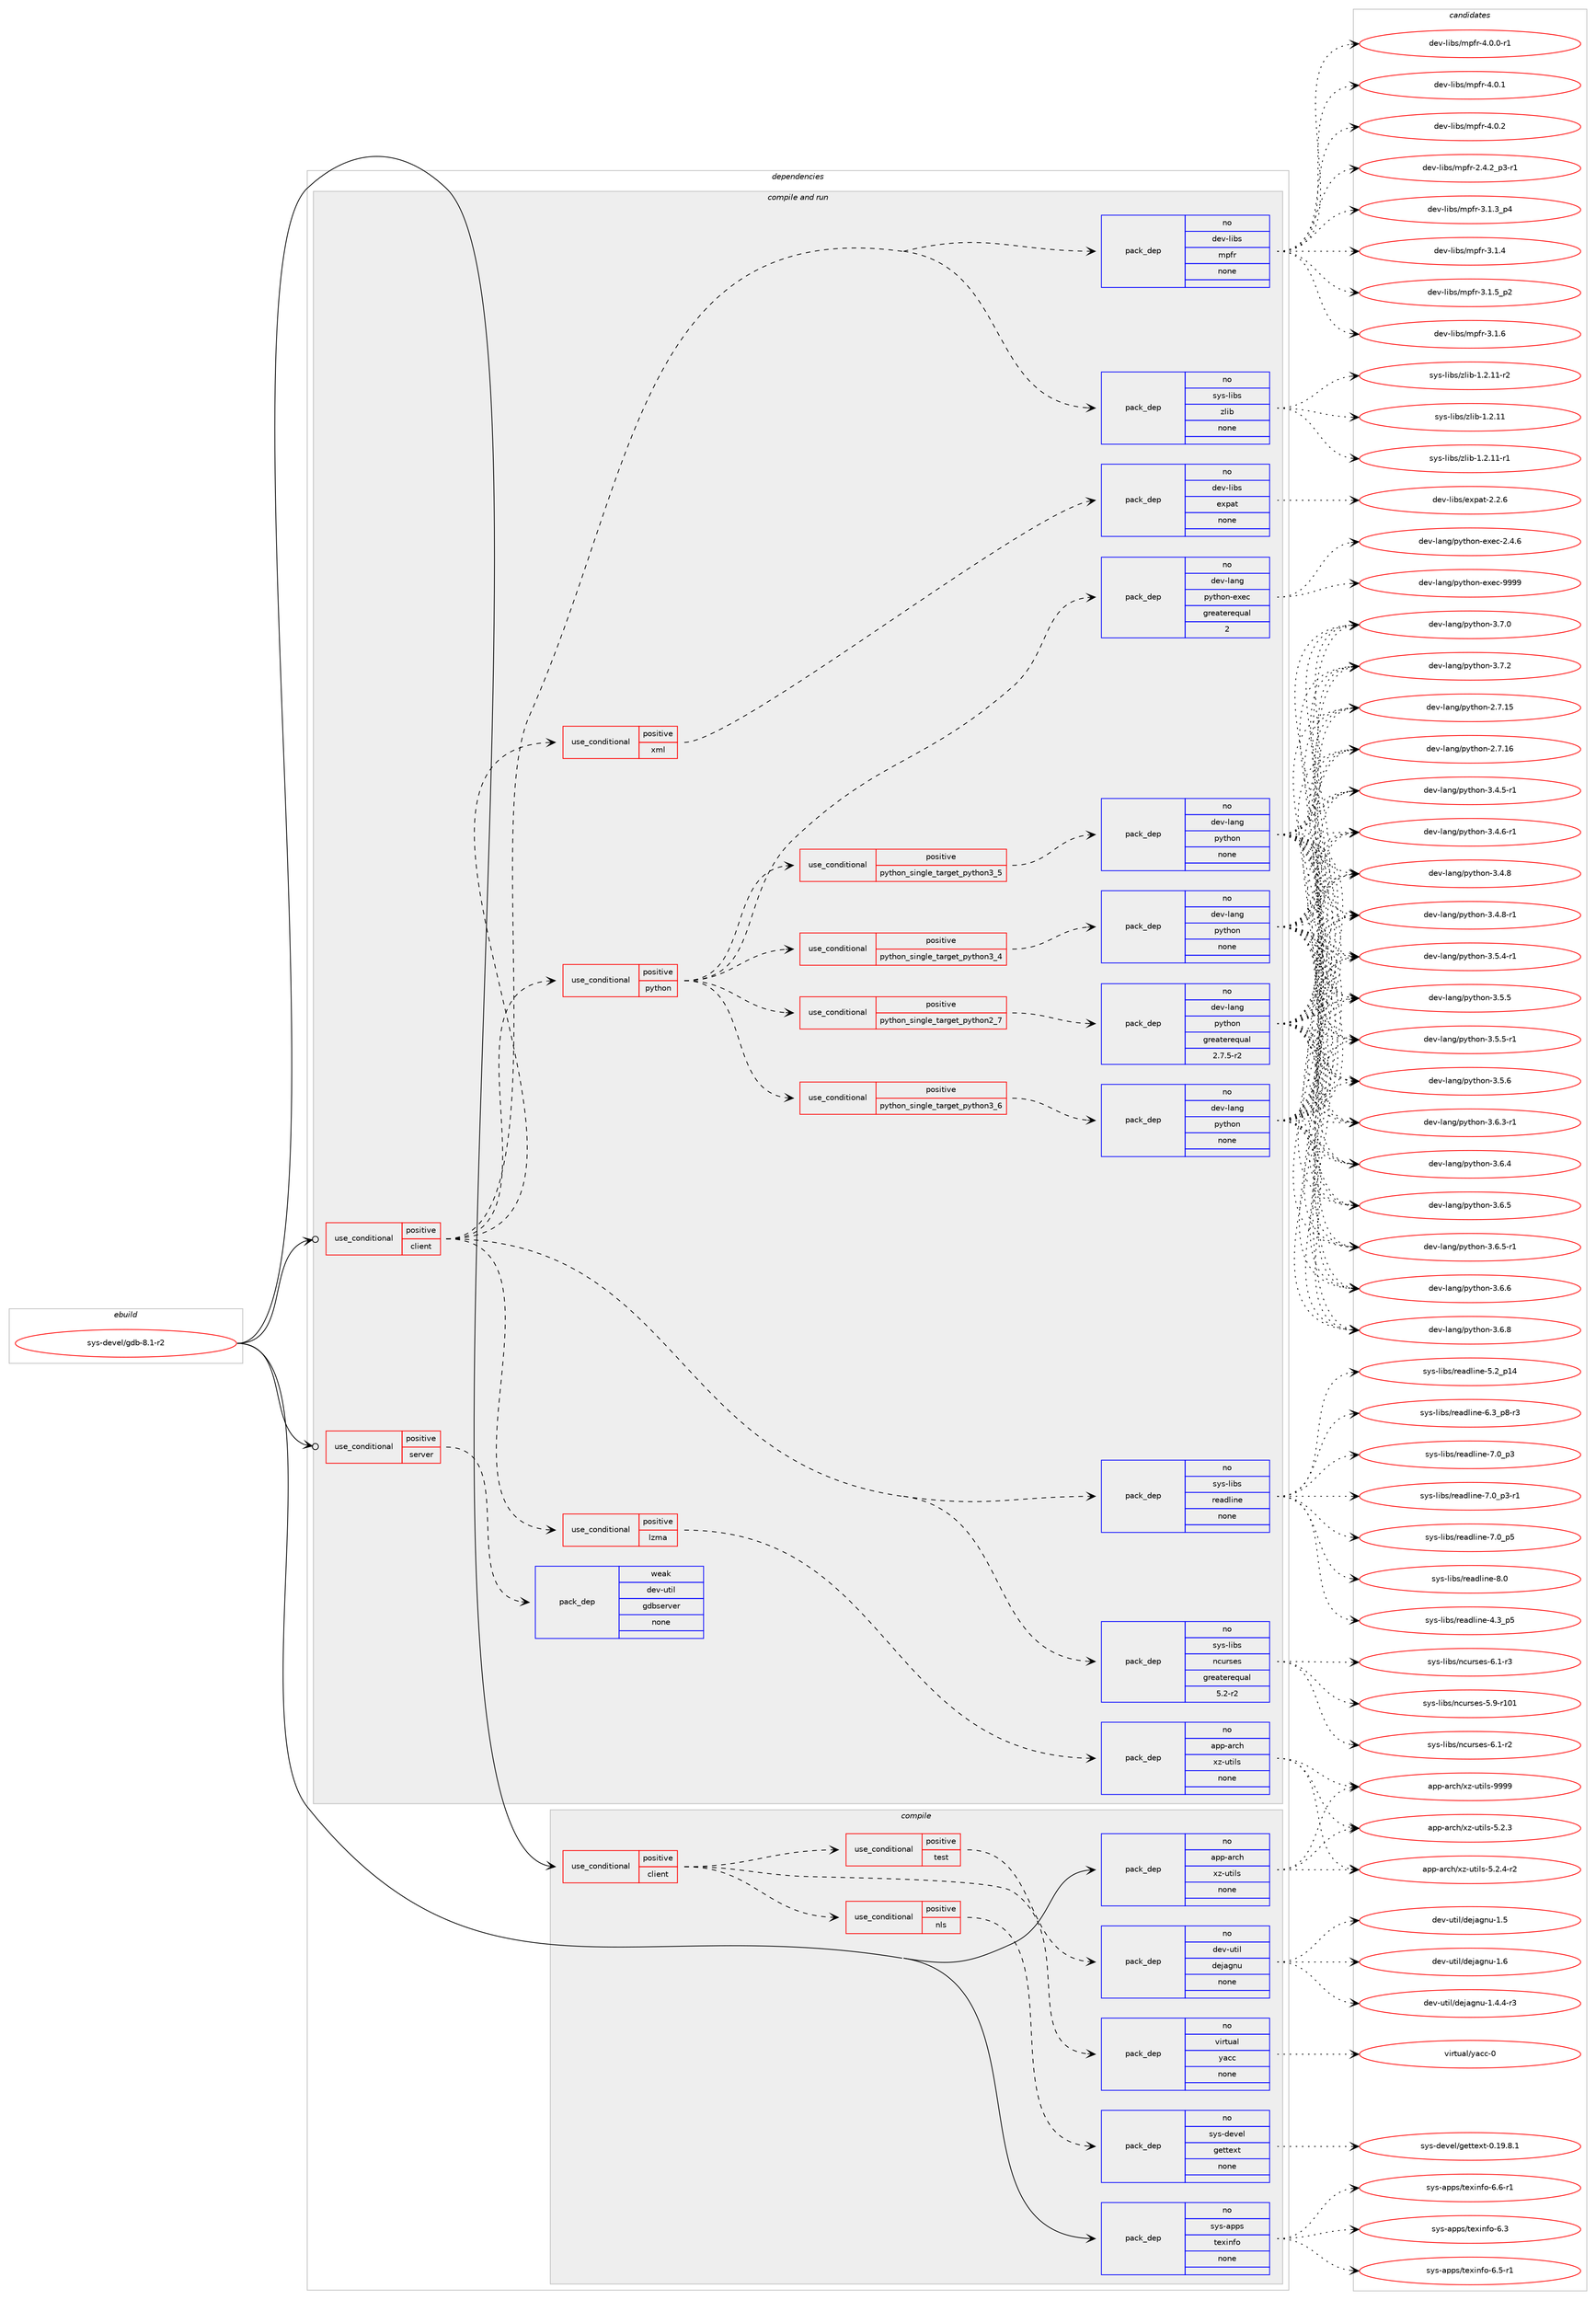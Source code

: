 digraph prolog {

# *************
# Graph options
# *************

newrank=true;
concentrate=true;
compound=true;
graph [rankdir=LR,fontname=Helvetica,fontsize=10,ranksep=1.5];#, ranksep=2.5, nodesep=0.2];
edge  [arrowhead=vee];
node  [fontname=Helvetica,fontsize=10];

# **********
# The ebuild
# **********

subgraph cluster_leftcol {
color=gray;
rank=same;
label=<<i>ebuild</i>>;
id [label="sys-devel/gdb-8.1-r2", color=red, width=4, href="../sys-devel/gdb-8.1-r2.svg"];
}

# ****************
# The dependencies
# ****************

subgraph cluster_midcol {
color=gray;
label=<<i>dependencies</i>>;
subgraph cluster_compile {
fillcolor="#eeeeee";
style=filled;
label=<<i>compile</i>>;
subgraph cond459823 {
dependency1728547 [label=<<TABLE BORDER="0" CELLBORDER="1" CELLSPACING="0" CELLPADDING="4"><TR><TD ROWSPAN="3" CELLPADDING="10">use_conditional</TD></TR><TR><TD>positive</TD></TR><TR><TD>client</TD></TR></TABLE>>, shape=none, color=red];
subgraph pack1240410 {
dependency1728548 [label=<<TABLE BORDER="0" CELLBORDER="1" CELLSPACING="0" CELLPADDING="4" WIDTH="220"><TR><TD ROWSPAN="6" CELLPADDING="30">pack_dep</TD></TR><TR><TD WIDTH="110">no</TD></TR><TR><TD>virtual</TD></TR><TR><TD>yacc</TD></TR><TR><TD>none</TD></TR><TR><TD></TD></TR></TABLE>>, shape=none, color=blue];
}
dependency1728547:e -> dependency1728548:w [weight=20,style="dashed",arrowhead="vee"];
subgraph cond459824 {
dependency1728549 [label=<<TABLE BORDER="0" CELLBORDER="1" CELLSPACING="0" CELLPADDING="4"><TR><TD ROWSPAN="3" CELLPADDING="10">use_conditional</TD></TR><TR><TD>positive</TD></TR><TR><TD>test</TD></TR></TABLE>>, shape=none, color=red];
subgraph pack1240411 {
dependency1728550 [label=<<TABLE BORDER="0" CELLBORDER="1" CELLSPACING="0" CELLPADDING="4" WIDTH="220"><TR><TD ROWSPAN="6" CELLPADDING="30">pack_dep</TD></TR><TR><TD WIDTH="110">no</TD></TR><TR><TD>dev-util</TD></TR><TR><TD>dejagnu</TD></TR><TR><TD>none</TD></TR><TR><TD></TD></TR></TABLE>>, shape=none, color=blue];
}
dependency1728549:e -> dependency1728550:w [weight=20,style="dashed",arrowhead="vee"];
}
dependency1728547:e -> dependency1728549:w [weight=20,style="dashed",arrowhead="vee"];
subgraph cond459825 {
dependency1728551 [label=<<TABLE BORDER="0" CELLBORDER="1" CELLSPACING="0" CELLPADDING="4"><TR><TD ROWSPAN="3" CELLPADDING="10">use_conditional</TD></TR><TR><TD>positive</TD></TR><TR><TD>nls</TD></TR></TABLE>>, shape=none, color=red];
subgraph pack1240412 {
dependency1728552 [label=<<TABLE BORDER="0" CELLBORDER="1" CELLSPACING="0" CELLPADDING="4" WIDTH="220"><TR><TD ROWSPAN="6" CELLPADDING="30">pack_dep</TD></TR><TR><TD WIDTH="110">no</TD></TR><TR><TD>sys-devel</TD></TR><TR><TD>gettext</TD></TR><TR><TD>none</TD></TR><TR><TD></TD></TR></TABLE>>, shape=none, color=blue];
}
dependency1728551:e -> dependency1728552:w [weight=20,style="dashed",arrowhead="vee"];
}
dependency1728547:e -> dependency1728551:w [weight=20,style="dashed",arrowhead="vee"];
}
id:e -> dependency1728547:w [weight=20,style="solid",arrowhead="vee"];
subgraph pack1240413 {
dependency1728553 [label=<<TABLE BORDER="0" CELLBORDER="1" CELLSPACING="0" CELLPADDING="4" WIDTH="220"><TR><TD ROWSPAN="6" CELLPADDING="30">pack_dep</TD></TR><TR><TD WIDTH="110">no</TD></TR><TR><TD>app-arch</TD></TR><TR><TD>xz-utils</TD></TR><TR><TD>none</TD></TR><TR><TD></TD></TR></TABLE>>, shape=none, color=blue];
}
id:e -> dependency1728553:w [weight=20,style="solid",arrowhead="vee"];
subgraph pack1240414 {
dependency1728554 [label=<<TABLE BORDER="0" CELLBORDER="1" CELLSPACING="0" CELLPADDING="4" WIDTH="220"><TR><TD ROWSPAN="6" CELLPADDING="30">pack_dep</TD></TR><TR><TD WIDTH="110">no</TD></TR><TR><TD>sys-apps</TD></TR><TR><TD>texinfo</TD></TR><TR><TD>none</TD></TR><TR><TD></TD></TR></TABLE>>, shape=none, color=blue];
}
id:e -> dependency1728554:w [weight=20,style="solid",arrowhead="vee"];
}
subgraph cluster_compileandrun {
fillcolor="#eeeeee";
style=filled;
label=<<i>compile and run</i>>;
subgraph cond459826 {
dependency1728555 [label=<<TABLE BORDER="0" CELLBORDER="1" CELLSPACING="0" CELLPADDING="4"><TR><TD ROWSPAN="3" CELLPADDING="10">use_conditional</TD></TR><TR><TD>positive</TD></TR><TR><TD>client</TD></TR></TABLE>>, shape=none, color=red];
subgraph pack1240415 {
dependency1728556 [label=<<TABLE BORDER="0" CELLBORDER="1" CELLSPACING="0" CELLPADDING="4" WIDTH="220"><TR><TD ROWSPAN="6" CELLPADDING="30">pack_dep</TD></TR><TR><TD WIDTH="110">no</TD></TR><TR><TD>dev-libs</TD></TR><TR><TD>mpfr</TD></TR><TR><TD>none</TD></TR><TR><TD></TD></TR></TABLE>>, shape=none, color=blue];
}
dependency1728555:e -> dependency1728556:w [weight=20,style="dashed",arrowhead="vee"];
subgraph pack1240416 {
dependency1728557 [label=<<TABLE BORDER="0" CELLBORDER="1" CELLSPACING="0" CELLPADDING="4" WIDTH="220"><TR><TD ROWSPAN="6" CELLPADDING="30">pack_dep</TD></TR><TR><TD WIDTH="110">no</TD></TR><TR><TD>sys-libs</TD></TR><TR><TD>ncurses</TD></TR><TR><TD>greaterequal</TD></TR><TR><TD>5.2-r2</TD></TR></TABLE>>, shape=none, color=blue];
}
dependency1728555:e -> dependency1728557:w [weight=20,style="dashed",arrowhead="vee"];
subgraph pack1240417 {
dependency1728558 [label=<<TABLE BORDER="0" CELLBORDER="1" CELLSPACING="0" CELLPADDING="4" WIDTH="220"><TR><TD ROWSPAN="6" CELLPADDING="30">pack_dep</TD></TR><TR><TD WIDTH="110">no</TD></TR><TR><TD>sys-libs</TD></TR><TR><TD>readline</TD></TR><TR><TD>none</TD></TR><TR><TD></TD></TR></TABLE>>, shape=none, color=blue];
}
dependency1728555:e -> dependency1728558:w [weight=20,style="dashed",arrowhead="vee"];
subgraph cond459827 {
dependency1728559 [label=<<TABLE BORDER="0" CELLBORDER="1" CELLSPACING="0" CELLPADDING="4"><TR><TD ROWSPAN="3" CELLPADDING="10">use_conditional</TD></TR><TR><TD>positive</TD></TR><TR><TD>lzma</TD></TR></TABLE>>, shape=none, color=red];
subgraph pack1240418 {
dependency1728560 [label=<<TABLE BORDER="0" CELLBORDER="1" CELLSPACING="0" CELLPADDING="4" WIDTH="220"><TR><TD ROWSPAN="6" CELLPADDING="30">pack_dep</TD></TR><TR><TD WIDTH="110">no</TD></TR><TR><TD>app-arch</TD></TR><TR><TD>xz-utils</TD></TR><TR><TD>none</TD></TR><TR><TD></TD></TR></TABLE>>, shape=none, color=blue];
}
dependency1728559:e -> dependency1728560:w [weight=20,style="dashed",arrowhead="vee"];
}
dependency1728555:e -> dependency1728559:w [weight=20,style="dashed",arrowhead="vee"];
subgraph cond459828 {
dependency1728561 [label=<<TABLE BORDER="0" CELLBORDER="1" CELLSPACING="0" CELLPADDING="4"><TR><TD ROWSPAN="3" CELLPADDING="10">use_conditional</TD></TR><TR><TD>positive</TD></TR><TR><TD>python</TD></TR></TABLE>>, shape=none, color=red];
subgraph cond459829 {
dependency1728562 [label=<<TABLE BORDER="0" CELLBORDER="1" CELLSPACING="0" CELLPADDING="4"><TR><TD ROWSPAN="3" CELLPADDING="10">use_conditional</TD></TR><TR><TD>positive</TD></TR><TR><TD>python_single_target_python2_7</TD></TR></TABLE>>, shape=none, color=red];
subgraph pack1240419 {
dependency1728563 [label=<<TABLE BORDER="0" CELLBORDER="1" CELLSPACING="0" CELLPADDING="4" WIDTH="220"><TR><TD ROWSPAN="6" CELLPADDING="30">pack_dep</TD></TR><TR><TD WIDTH="110">no</TD></TR><TR><TD>dev-lang</TD></TR><TR><TD>python</TD></TR><TR><TD>greaterequal</TD></TR><TR><TD>2.7.5-r2</TD></TR></TABLE>>, shape=none, color=blue];
}
dependency1728562:e -> dependency1728563:w [weight=20,style="dashed",arrowhead="vee"];
}
dependency1728561:e -> dependency1728562:w [weight=20,style="dashed",arrowhead="vee"];
subgraph cond459830 {
dependency1728564 [label=<<TABLE BORDER="0" CELLBORDER="1" CELLSPACING="0" CELLPADDING="4"><TR><TD ROWSPAN="3" CELLPADDING="10">use_conditional</TD></TR><TR><TD>positive</TD></TR><TR><TD>python_single_target_python3_4</TD></TR></TABLE>>, shape=none, color=red];
subgraph pack1240420 {
dependency1728565 [label=<<TABLE BORDER="0" CELLBORDER="1" CELLSPACING="0" CELLPADDING="4" WIDTH="220"><TR><TD ROWSPAN="6" CELLPADDING="30">pack_dep</TD></TR><TR><TD WIDTH="110">no</TD></TR><TR><TD>dev-lang</TD></TR><TR><TD>python</TD></TR><TR><TD>none</TD></TR><TR><TD></TD></TR></TABLE>>, shape=none, color=blue];
}
dependency1728564:e -> dependency1728565:w [weight=20,style="dashed",arrowhead="vee"];
}
dependency1728561:e -> dependency1728564:w [weight=20,style="dashed",arrowhead="vee"];
subgraph cond459831 {
dependency1728566 [label=<<TABLE BORDER="0" CELLBORDER="1" CELLSPACING="0" CELLPADDING="4"><TR><TD ROWSPAN="3" CELLPADDING="10">use_conditional</TD></TR><TR><TD>positive</TD></TR><TR><TD>python_single_target_python3_5</TD></TR></TABLE>>, shape=none, color=red];
subgraph pack1240421 {
dependency1728567 [label=<<TABLE BORDER="0" CELLBORDER="1" CELLSPACING="0" CELLPADDING="4" WIDTH="220"><TR><TD ROWSPAN="6" CELLPADDING="30">pack_dep</TD></TR><TR><TD WIDTH="110">no</TD></TR><TR><TD>dev-lang</TD></TR><TR><TD>python</TD></TR><TR><TD>none</TD></TR><TR><TD></TD></TR></TABLE>>, shape=none, color=blue];
}
dependency1728566:e -> dependency1728567:w [weight=20,style="dashed",arrowhead="vee"];
}
dependency1728561:e -> dependency1728566:w [weight=20,style="dashed",arrowhead="vee"];
subgraph cond459832 {
dependency1728568 [label=<<TABLE BORDER="0" CELLBORDER="1" CELLSPACING="0" CELLPADDING="4"><TR><TD ROWSPAN="3" CELLPADDING="10">use_conditional</TD></TR><TR><TD>positive</TD></TR><TR><TD>python_single_target_python3_6</TD></TR></TABLE>>, shape=none, color=red];
subgraph pack1240422 {
dependency1728569 [label=<<TABLE BORDER="0" CELLBORDER="1" CELLSPACING="0" CELLPADDING="4" WIDTH="220"><TR><TD ROWSPAN="6" CELLPADDING="30">pack_dep</TD></TR><TR><TD WIDTH="110">no</TD></TR><TR><TD>dev-lang</TD></TR><TR><TD>python</TD></TR><TR><TD>none</TD></TR><TR><TD></TD></TR></TABLE>>, shape=none, color=blue];
}
dependency1728568:e -> dependency1728569:w [weight=20,style="dashed",arrowhead="vee"];
}
dependency1728561:e -> dependency1728568:w [weight=20,style="dashed",arrowhead="vee"];
subgraph pack1240423 {
dependency1728570 [label=<<TABLE BORDER="0" CELLBORDER="1" CELLSPACING="0" CELLPADDING="4" WIDTH="220"><TR><TD ROWSPAN="6" CELLPADDING="30">pack_dep</TD></TR><TR><TD WIDTH="110">no</TD></TR><TR><TD>dev-lang</TD></TR><TR><TD>python-exec</TD></TR><TR><TD>greaterequal</TD></TR><TR><TD>2</TD></TR></TABLE>>, shape=none, color=blue];
}
dependency1728561:e -> dependency1728570:w [weight=20,style="dashed",arrowhead="vee"];
}
dependency1728555:e -> dependency1728561:w [weight=20,style="dashed",arrowhead="vee"];
subgraph cond459833 {
dependency1728571 [label=<<TABLE BORDER="0" CELLBORDER="1" CELLSPACING="0" CELLPADDING="4"><TR><TD ROWSPAN="3" CELLPADDING="10">use_conditional</TD></TR><TR><TD>positive</TD></TR><TR><TD>xml</TD></TR></TABLE>>, shape=none, color=red];
subgraph pack1240424 {
dependency1728572 [label=<<TABLE BORDER="0" CELLBORDER="1" CELLSPACING="0" CELLPADDING="4" WIDTH="220"><TR><TD ROWSPAN="6" CELLPADDING="30">pack_dep</TD></TR><TR><TD WIDTH="110">no</TD></TR><TR><TD>dev-libs</TD></TR><TR><TD>expat</TD></TR><TR><TD>none</TD></TR><TR><TD></TD></TR></TABLE>>, shape=none, color=blue];
}
dependency1728571:e -> dependency1728572:w [weight=20,style="dashed",arrowhead="vee"];
}
dependency1728555:e -> dependency1728571:w [weight=20,style="dashed",arrowhead="vee"];
subgraph pack1240425 {
dependency1728573 [label=<<TABLE BORDER="0" CELLBORDER="1" CELLSPACING="0" CELLPADDING="4" WIDTH="220"><TR><TD ROWSPAN="6" CELLPADDING="30">pack_dep</TD></TR><TR><TD WIDTH="110">no</TD></TR><TR><TD>sys-libs</TD></TR><TR><TD>zlib</TD></TR><TR><TD>none</TD></TR><TR><TD></TD></TR></TABLE>>, shape=none, color=blue];
}
dependency1728555:e -> dependency1728573:w [weight=20,style="dashed",arrowhead="vee"];
}
id:e -> dependency1728555:w [weight=20,style="solid",arrowhead="odotvee"];
subgraph cond459834 {
dependency1728574 [label=<<TABLE BORDER="0" CELLBORDER="1" CELLSPACING="0" CELLPADDING="4"><TR><TD ROWSPAN="3" CELLPADDING="10">use_conditional</TD></TR><TR><TD>positive</TD></TR><TR><TD>server</TD></TR></TABLE>>, shape=none, color=red];
subgraph pack1240426 {
dependency1728575 [label=<<TABLE BORDER="0" CELLBORDER="1" CELLSPACING="0" CELLPADDING="4" WIDTH="220"><TR><TD ROWSPAN="6" CELLPADDING="30">pack_dep</TD></TR><TR><TD WIDTH="110">weak</TD></TR><TR><TD>dev-util</TD></TR><TR><TD>gdbserver</TD></TR><TR><TD>none</TD></TR><TR><TD></TD></TR></TABLE>>, shape=none, color=blue];
}
dependency1728574:e -> dependency1728575:w [weight=20,style="dashed",arrowhead="vee"];
}
id:e -> dependency1728574:w [weight=20,style="solid",arrowhead="odotvee"];
}
subgraph cluster_run {
fillcolor="#eeeeee";
style=filled;
label=<<i>run</i>>;
}
}

# **************
# The candidates
# **************

subgraph cluster_choices {
rank=same;
color=gray;
label=<<i>candidates</i>>;

subgraph choice1240410 {
color=black;
nodesep=1;
choice11810511411611797108471219799994548 [label="virtual/yacc-0", color=red, width=4,href="../virtual/yacc-0.svg"];
dependency1728548:e -> choice11810511411611797108471219799994548:w [style=dotted,weight="100"];
}
subgraph choice1240411 {
color=black;
nodesep=1;
choice1001011184511711610510847100101106971031101174549465246524511451 [label="dev-util/dejagnu-1.4.4-r3", color=red, width=4,href="../dev-util/dejagnu-1.4.4-r3.svg"];
choice10010111845117116105108471001011069710311011745494653 [label="dev-util/dejagnu-1.5", color=red, width=4,href="../dev-util/dejagnu-1.5.svg"];
choice10010111845117116105108471001011069710311011745494654 [label="dev-util/dejagnu-1.6", color=red, width=4,href="../dev-util/dejagnu-1.6.svg"];
dependency1728550:e -> choice1001011184511711610510847100101106971031101174549465246524511451:w [style=dotted,weight="100"];
dependency1728550:e -> choice10010111845117116105108471001011069710311011745494653:w [style=dotted,weight="100"];
dependency1728550:e -> choice10010111845117116105108471001011069710311011745494654:w [style=dotted,weight="100"];
}
subgraph choice1240412 {
color=black;
nodesep=1;
choice1151211154510010111810110847103101116116101120116454846495746564649 [label="sys-devel/gettext-0.19.8.1", color=red, width=4,href="../sys-devel/gettext-0.19.8.1.svg"];
dependency1728552:e -> choice1151211154510010111810110847103101116116101120116454846495746564649:w [style=dotted,weight="100"];
}
subgraph choice1240413 {
color=black;
nodesep=1;
choice971121124597114991044712012245117116105108115455346504651 [label="app-arch/xz-utils-5.2.3", color=red, width=4,href="../app-arch/xz-utils-5.2.3.svg"];
choice9711211245971149910447120122451171161051081154553465046524511450 [label="app-arch/xz-utils-5.2.4-r2", color=red, width=4,href="../app-arch/xz-utils-5.2.4-r2.svg"];
choice9711211245971149910447120122451171161051081154557575757 [label="app-arch/xz-utils-9999", color=red, width=4,href="../app-arch/xz-utils-9999.svg"];
dependency1728553:e -> choice971121124597114991044712012245117116105108115455346504651:w [style=dotted,weight="100"];
dependency1728553:e -> choice9711211245971149910447120122451171161051081154553465046524511450:w [style=dotted,weight="100"];
dependency1728553:e -> choice9711211245971149910447120122451171161051081154557575757:w [style=dotted,weight="100"];
}
subgraph choice1240414 {
color=black;
nodesep=1;
choice11512111545971121121154711610112010511010211145544651 [label="sys-apps/texinfo-6.3", color=red, width=4,href="../sys-apps/texinfo-6.3.svg"];
choice115121115459711211211547116101120105110102111455446534511449 [label="sys-apps/texinfo-6.5-r1", color=red, width=4,href="../sys-apps/texinfo-6.5-r1.svg"];
choice115121115459711211211547116101120105110102111455446544511449 [label="sys-apps/texinfo-6.6-r1", color=red, width=4,href="../sys-apps/texinfo-6.6-r1.svg"];
dependency1728554:e -> choice11512111545971121121154711610112010511010211145544651:w [style=dotted,weight="100"];
dependency1728554:e -> choice115121115459711211211547116101120105110102111455446534511449:w [style=dotted,weight="100"];
dependency1728554:e -> choice115121115459711211211547116101120105110102111455446544511449:w [style=dotted,weight="100"];
}
subgraph choice1240415 {
color=black;
nodesep=1;
choice10010111845108105981154710911210211445504652465095112514511449 [label="dev-libs/mpfr-2.4.2_p3-r1", color=red, width=4,href="../dev-libs/mpfr-2.4.2_p3-r1.svg"];
choice1001011184510810598115471091121021144551464946519511252 [label="dev-libs/mpfr-3.1.3_p4", color=red, width=4,href="../dev-libs/mpfr-3.1.3_p4.svg"];
choice100101118451081059811547109112102114455146494652 [label="dev-libs/mpfr-3.1.4", color=red, width=4,href="../dev-libs/mpfr-3.1.4.svg"];
choice1001011184510810598115471091121021144551464946539511250 [label="dev-libs/mpfr-3.1.5_p2", color=red, width=4,href="../dev-libs/mpfr-3.1.5_p2.svg"];
choice100101118451081059811547109112102114455146494654 [label="dev-libs/mpfr-3.1.6", color=red, width=4,href="../dev-libs/mpfr-3.1.6.svg"];
choice1001011184510810598115471091121021144552464846484511449 [label="dev-libs/mpfr-4.0.0-r1", color=red, width=4,href="../dev-libs/mpfr-4.0.0-r1.svg"];
choice100101118451081059811547109112102114455246484649 [label="dev-libs/mpfr-4.0.1", color=red, width=4,href="../dev-libs/mpfr-4.0.1.svg"];
choice100101118451081059811547109112102114455246484650 [label="dev-libs/mpfr-4.0.2", color=red, width=4,href="../dev-libs/mpfr-4.0.2.svg"];
dependency1728556:e -> choice10010111845108105981154710911210211445504652465095112514511449:w [style=dotted,weight="100"];
dependency1728556:e -> choice1001011184510810598115471091121021144551464946519511252:w [style=dotted,weight="100"];
dependency1728556:e -> choice100101118451081059811547109112102114455146494652:w [style=dotted,weight="100"];
dependency1728556:e -> choice1001011184510810598115471091121021144551464946539511250:w [style=dotted,weight="100"];
dependency1728556:e -> choice100101118451081059811547109112102114455146494654:w [style=dotted,weight="100"];
dependency1728556:e -> choice1001011184510810598115471091121021144552464846484511449:w [style=dotted,weight="100"];
dependency1728556:e -> choice100101118451081059811547109112102114455246484649:w [style=dotted,weight="100"];
dependency1728556:e -> choice100101118451081059811547109112102114455246484650:w [style=dotted,weight="100"];
}
subgraph choice1240416 {
color=black;
nodesep=1;
choice115121115451081059811547110991171141151011154553465745114494849 [label="sys-libs/ncurses-5.9-r101", color=red, width=4,href="../sys-libs/ncurses-5.9-r101.svg"];
choice11512111545108105981154711099117114115101115455446494511450 [label="sys-libs/ncurses-6.1-r2", color=red, width=4,href="../sys-libs/ncurses-6.1-r2.svg"];
choice11512111545108105981154711099117114115101115455446494511451 [label="sys-libs/ncurses-6.1-r3", color=red, width=4,href="../sys-libs/ncurses-6.1-r3.svg"];
dependency1728557:e -> choice115121115451081059811547110991171141151011154553465745114494849:w [style=dotted,weight="100"];
dependency1728557:e -> choice11512111545108105981154711099117114115101115455446494511450:w [style=dotted,weight="100"];
dependency1728557:e -> choice11512111545108105981154711099117114115101115455446494511451:w [style=dotted,weight="100"];
}
subgraph choice1240417 {
color=black;
nodesep=1;
choice11512111545108105981154711410197100108105110101455246519511253 [label="sys-libs/readline-4.3_p5", color=red, width=4,href="../sys-libs/readline-4.3_p5.svg"];
choice1151211154510810598115471141019710010810511010145534650951124952 [label="sys-libs/readline-5.2_p14", color=red, width=4,href="../sys-libs/readline-5.2_p14.svg"];
choice115121115451081059811547114101971001081051101014554465195112564511451 [label="sys-libs/readline-6.3_p8-r3", color=red, width=4,href="../sys-libs/readline-6.3_p8-r3.svg"];
choice11512111545108105981154711410197100108105110101455546489511251 [label="sys-libs/readline-7.0_p3", color=red, width=4,href="../sys-libs/readline-7.0_p3.svg"];
choice115121115451081059811547114101971001081051101014555464895112514511449 [label="sys-libs/readline-7.0_p3-r1", color=red, width=4,href="../sys-libs/readline-7.0_p3-r1.svg"];
choice11512111545108105981154711410197100108105110101455546489511253 [label="sys-libs/readline-7.0_p5", color=red, width=4,href="../sys-libs/readline-7.0_p5.svg"];
choice1151211154510810598115471141019710010810511010145564648 [label="sys-libs/readline-8.0", color=red, width=4,href="../sys-libs/readline-8.0.svg"];
dependency1728558:e -> choice11512111545108105981154711410197100108105110101455246519511253:w [style=dotted,weight="100"];
dependency1728558:e -> choice1151211154510810598115471141019710010810511010145534650951124952:w [style=dotted,weight="100"];
dependency1728558:e -> choice115121115451081059811547114101971001081051101014554465195112564511451:w [style=dotted,weight="100"];
dependency1728558:e -> choice11512111545108105981154711410197100108105110101455546489511251:w [style=dotted,weight="100"];
dependency1728558:e -> choice115121115451081059811547114101971001081051101014555464895112514511449:w [style=dotted,weight="100"];
dependency1728558:e -> choice11512111545108105981154711410197100108105110101455546489511253:w [style=dotted,weight="100"];
dependency1728558:e -> choice1151211154510810598115471141019710010810511010145564648:w [style=dotted,weight="100"];
}
subgraph choice1240418 {
color=black;
nodesep=1;
choice971121124597114991044712012245117116105108115455346504651 [label="app-arch/xz-utils-5.2.3", color=red, width=4,href="../app-arch/xz-utils-5.2.3.svg"];
choice9711211245971149910447120122451171161051081154553465046524511450 [label="app-arch/xz-utils-5.2.4-r2", color=red, width=4,href="../app-arch/xz-utils-5.2.4-r2.svg"];
choice9711211245971149910447120122451171161051081154557575757 [label="app-arch/xz-utils-9999", color=red, width=4,href="../app-arch/xz-utils-9999.svg"];
dependency1728560:e -> choice971121124597114991044712012245117116105108115455346504651:w [style=dotted,weight="100"];
dependency1728560:e -> choice9711211245971149910447120122451171161051081154553465046524511450:w [style=dotted,weight="100"];
dependency1728560:e -> choice9711211245971149910447120122451171161051081154557575757:w [style=dotted,weight="100"];
}
subgraph choice1240419 {
color=black;
nodesep=1;
choice10010111845108971101034711212111610411111045504655464953 [label="dev-lang/python-2.7.15", color=red, width=4,href="../dev-lang/python-2.7.15.svg"];
choice10010111845108971101034711212111610411111045504655464954 [label="dev-lang/python-2.7.16", color=red, width=4,href="../dev-lang/python-2.7.16.svg"];
choice1001011184510897110103471121211161041111104551465246534511449 [label="dev-lang/python-3.4.5-r1", color=red, width=4,href="../dev-lang/python-3.4.5-r1.svg"];
choice1001011184510897110103471121211161041111104551465246544511449 [label="dev-lang/python-3.4.6-r1", color=red, width=4,href="../dev-lang/python-3.4.6-r1.svg"];
choice100101118451089711010347112121116104111110455146524656 [label="dev-lang/python-3.4.8", color=red, width=4,href="../dev-lang/python-3.4.8.svg"];
choice1001011184510897110103471121211161041111104551465246564511449 [label="dev-lang/python-3.4.8-r1", color=red, width=4,href="../dev-lang/python-3.4.8-r1.svg"];
choice1001011184510897110103471121211161041111104551465346524511449 [label="dev-lang/python-3.5.4-r1", color=red, width=4,href="../dev-lang/python-3.5.4-r1.svg"];
choice100101118451089711010347112121116104111110455146534653 [label="dev-lang/python-3.5.5", color=red, width=4,href="../dev-lang/python-3.5.5.svg"];
choice1001011184510897110103471121211161041111104551465346534511449 [label="dev-lang/python-3.5.5-r1", color=red, width=4,href="../dev-lang/python-3.5.5-r1.svg"];
choice100101118451089711010347112121116104111110455146534654 [label="dev-lang/python-3.5.6", color=red, width=4,href="../dev-lang/python-3.5.6.svg"];
choice1001011184510897110103471121211161041111104551465446514511449 [label="dev-lang/python-3.6.3-r1", color=red, width=4,href="../dev-lang/python-3.6.3-r1.svg"];
choice100101118451089711010347112121116104111110455146544652 [label="dev-lang/python-3.6.4", color=red, width=4,href="../dev-lang/python-3.6.4.svg"];
choice100101118451089711010347112121116104111110455146544653 [label="dev-lang/python-3.6.5", color=red, width=4,href="../dev-lang/python-3.6.5.svg"];
choice1001011184510897110103471121211161041111104551465446534511449 [label="dev-lang/python-3.6.5-r1", color=red, width=4,href="../dev-lang/python-3.6.5-r1.svg"];
choice100101118451089711010347112121116104111110455146544654 [label="dev-lang/python-3.6.6", color=red, width=4,href="../dev-lang/python-3.6.6.svg"];
choice100101118451089711010347112121116104111110455146544656 [label="dev-lang/python-3.6.8", color=red, width=4,href="../dev-lang/python-3.6.8.svg"];
choice100101118451089711010347112121116104111110455146554648 [label="dev-lang/python-3.7.0", color=red, width=4,href="../dev-lang/python-3.7.0.svg"];
choice100101118451089711010347112121116104111110455146554650 [label="dev-lang/python-3.7.2", color=red, width=4,href="../dev-lang/python-3.7.2.svg"];
dependency1728563:e -> choice10010111845108971101034711212111610411111045504655464953:w [style=dotted,weight="100"];
dependency1728563:e -> choice10010111845108971101034711212111610411111045504655464954:w [style=dotted,weight="100"];
dependency1728563:e -> choice1001011184510897110103471121211161041111104551465246534511449:w [style=dotted,weight="100"];
dependency1728563:e -> choice1001011184510897110103471121211161041111104551465246544511449:w [style=dotted,weight="100"];
dependency1728563:e -> choice100101118451089711010347112121116104111110455146524656:w [style=dotted,weight="100"];
dependency1728563:e -> choice1001011184510897110103471121211161041111104551465246564511449:w [style=dotted,weight="100"];
dependency1728563:e -> choice1001011184510897110103471121211161041111104551465346524511449:w [style=dotted,weight="100"];
dependency1728563:e -> choice100101118451089711010347112121116104111110455146534653:w [style=dotted,weight="100"];
dependency1728563:e -> choice1001011184510897110103471121211161041111104551465346534511449:w [style=dotted,weight="100"];
dependency1728563:e -> choice100101118451089711010347112121116104111110455146534654:w [style=dotted,weight="100"];
dependency1728563:e -> choice1001011184510897110103471121211161041111104551465446514511449:w [style=dotted,weight="100"];
dependency1728563:e -> choice100101118451089711010347112121116104111110455146544652:w [style=dotted,weight="100"];
dependency1728563:e -> choice100101118451089711010347112121116104111110455146544653:w [style=dotted,weight="100"];
dependency1728563:e -> choice1001011184510897110103471121211161041111104551465446534511449:w [style=dotted,weight="100"];
dependency1728563:e -> choice100101118451089711010347112121116104111110455146544654:w [style=dotted,weight="100"];
dependency1728563:e -> choice100101118451089711010347112121116104111110455146544656:w [style=dotted,weight="100"];
dependency1728563:e -> choice100101118451089711010347112121116104111110455146554648:w [style=dotted,weight="100"];
dependency1728563:e -> choice100101118451089711010347112121116104111110455146554650:w [style=dotted,weight="100"];
}
subgraph choice1240420 {
color=black;
nodesep=1;
choice10010111845108971101034711212111610411111045504655464953 [label="dev-lang/python-2.7.15", color=red, width=4,href="../dev-lang/python-2.7.15.svg"];
choice10010111845108971101034711212111610411111045504655464954 [label="dev-lang/python-2.7.16", color=red, width=4,href="../dev-lang/python-2.7.16.svg"];
choice1001011184510897110103471121211161041111104551465246534511449 [label="dev-lang/python-3.4.5-r1", color=red, width=4,href="../dev-lang/python-3.4.5-r1.svg"];
choice1001011184510897110103471121211161041111104551465246544511449 [label="dev-lang/python-3.4.6-r1", color=red, width=4,href="../dev-lang/python-3.4.6-r1.svg"];
choice100101118451089711010347112121116104111110455146524656 [label="dev-lang/python-3.4.8", color=red, width=4,href="../dev-lang/python-3.4.8.svg"];
choice1001011184510897110103471121211161041111104551465246564511449 [label="dev-lang/python-3.4.8-r1", color=red, width=4,href="../dev-lang/python-3.4.8-r1.svg"];
choice1001011184510897110103471121211161041111104551465346524511449 [label="dev-lang/python-3.5.4-r1", color=red, width=4,href="../dev-lang/python-3.5.4-r1.svg"];
choice100101118451089711010347112121116104111110455146534653 [label="dev-lang/python-3.5.5", color=red, width=4,href="../dev-lang/python-3.5.5.svg"];
choice1001011184510897110103471121211161041111104551465346534511449 [label="dev-lang/python-3.5.5-r1", color=red, width=4,href="../dev-lang/python-3.5.5-r1.svg"];
choice100101118451089711010347112121116104111110455146534654 [label="dev-lang/python-3.5.6", color=red, width=4,href="../dev-lang/python-3.5.6.svg"];
choice1001011184510897110103471121211161041111104551465446514511449 [label="dev-lang/python-3.6.3-r1", color=red, width=4,href="../dev-lang/python-3.6.3-r1.svg"];
choice100101118451089711010347112121116104111110455146544652 [label="dev-lang/python-3.6.4", color=red, width=4,href="../dev-lang/python-3.6.4.svg"];
choice100101118451089711010347112121116104111110455146544653 [label="dev-lang/python-3.6.5", color=red, width=4,href="../dev-lang/python-3.6.5.svg"];
choice1001011184510897110103471121211161041111104551465446534511449 [label="dev-lang/python-3.6.5-r1", color=red, width=4,href="../dev-lang/python-3.6.5-r1.svg"];
choice100101118451089711010347112121116104111110455146544654 [label="dev-lang/python-3.6.6", color=red, width=4,href="../dev-lang/python-3.6.6.svg"];
choice100101118451089711010347112121116104111110455146544656 [label="dev-lang/python-3.6.8", color=red, width=4,href="../dev-lang/python-3.6.8.svg"];
choice100101118451089711010347112121116104111110455146554648 [label="dev-lang/python-3.7.0", color=red, width=4,href="../dev-lang/python-3.7.0.svg"];
choice100101118451089711010347112121116104111110455146554650 [label="dev-lang/python-3.7.2", color=red, width=4,href="../dev-lang/python-3.7.2.svg"];
dependency1728565:e -> choice10010111845108971101034711212111610411111045504655464953:w [style=dotted,weight="100"];
dependency1728565:e -> choice10010111845108971101034711212111610411111045504655464954:w [style=dotted,weight="100"];
dependency1728565:e -> choice1001011184510897110103471121211161041111104551465246534511449:w [style=dotted,weight="100"];
dependency1728565:e -> choice1001011184510897110103471121211161041111104551465246544511449:w [style=dotted,weight="100"];
dependency1728565:e -> choice100101118451089711010347112121116104111110455146524656:w [style=dotted,weight="100"];
dependency1728565:e -> choice1001011184510897110103471121211161041111104551465246564511449:w [style=dotted,weight="100"];
dependency1728565:e -> choice1001011184510897110103471121211161041111104551465346524511449:w [style=dotted,weight="100"];
dependency1728565:e -> choice100101118451089711010347112121116104111110455146534653:w [style=dotted,weight="100"];
dependency1728565:e -> choice1001011184510897110103471121211161041111104551465346534511449:w [style=dotted,weight="100"];
dependency1728565:e -> choice100101118451089711010347112121116104111110455146534654:w [style=dotted,weight="100"];
dependency1728565:e -> choice1001011184510897110103471121211161041111104551465446514511449:w [style=dotted,weight="100"];
dependency1728565:e -> choice100101118451089711010347112121116104111110455146544652:w [style=dotted,weight="100"];
dependency1728565:e -> choice100101118451089711010347112121116104111110455146544653:w [style=dotted,weight="100"];
dependency1728565:e -> choice1001011184510897110103471121211161041111104551465446534511449:w [style=dotted,weight="100"];
dependency1728565:e -> choice100101118451089711010347112121116104111110455146544654:w [style=dotted,weight="100"];
dependency1728565:e -> choice100101118451089711010347112121116104111110455146544656:w [style=dotted,weight="100"];
dependency1728565:e -> choice100101118451089711010347112121116104111110455146554648:w [style=dotted,weight="100"];
dependency1728565:e -> choice100101118451089711010347112121116104111110455146554650:w [style=dotted,weight="100"];
}
subgraph choice1240421 {
color=black;
nodesep=1;
choice10010111845108971101034711212111610411111045504655464953 [label="dev-lang/python-2.7.15", color=red, width=4,href="../dev-lang/python-2.7.15.svg"];
choice10010111845108971101034711212111610411111045504655464954 [label="dev-lang/python-2.7.16", color=red, width=4,href="../dev-lang/python-2.7.16.svg"];
choice1001011184510897110103471121211161041111104551465246534511449 [label="dev-lang/python-3.4.5-r1", color=red, width=4,href="../dev-lang/python-3.4.5-r1.svg"];
choice1001011184510897110103471121211161041111104551465246544511449 [label="dev-lang/python-3.4.6-r1", color=red, width=4,href="../dev-lang/python-3.4.6-r1.svg"];
choice100101118451089711010347112121116104111110455146524656 [label="dev-lang/python-3.4.8", color=red, width=4,href="../dev-lang/python-3.4.8.svg"];
choice1001011184510897110103471121211161041111104551465246564511449 [label="dev-lang/python-3.4.8-r1", color=red, width=4,href="../dev-lang/python-3.4.8-r1.svg"];
choice1001011184510897110103471121211161041111104551465346524511449 [label="dev-lang/python-3.5.4-r1", color=red, width=4,href="../dev-lang/python-3.5.4-r1.svg"];
choice100101118451089711010347112121116104111110455146534653 [label="dev-lang/python-3.5.5", color=red, width=4,href="../dev-lang/python-3.5.5.svg"];
choice1001011184510897110103471121211161041111104551465346534511449 [label="dev-lang/python-3.5.5-r1", color=red, width=4,href="../dev-lang/python-3.5.5-r1.svg"];
choice100101118451089711010347112121116104111110455146534654 [label="dev-lang/python-3.5.6", color=red, width=4,href="../dev-lang/python-3.5.6.svg"];
choice1001011184510897110103471121211161041111104551465446514511449 [label="dev-lang/python-3.6.3-r1", color=red, width=4,href="../dev-lang/python-3.6.3-r1.svg"];
choice100101118451089711010347112121116104111110455146544652 [label="dev-lang/python-3.6.4", color=red, width=4,href="../dev-lang/python-3.6.4.svg"];
choice100101118451089711010347112121116104111110455146544653 [label="dev-lang/python-3.6.5", color=red, width=4,href="../dev-lang/python-3.6.5.svg"];
choice1001011184510897110103471121211161041111104551465446534511449 [label="dev-lang/python-3.6.5-r1", color=red, width=4,href="../dev-lang/python-3.6.5-r1.svg"];
choice100101118451089711010347112121116104111110455146544654 [label="dev-lang/python-3.6.6", color=red, width=4,href="../dev-lang/python-3.6.6.svg"];
choice100101118451089711010347112121116104111110455146544656 [label="dev-lang/python-3.6.8", color=red, width=4,href="../dev-lang/python-3.6.8.svg"];
choice100101118451089711010347112121116104111110455146554648 [label="dev-lang/python-3.7.0", color=red, width=4,href="../dev-lang/python-3.7.0.svg"];
choice100101118451089711010347112121116104111110455146554650 [label="dev-lang/python-3.7.2", color=red, width=4,href="../dev-lang/python-3.7.2.svg"];
dependency1728567:e -> choice10010111845108971101034711212111610411111045504655464953:w [style=dotted,weight="100"];
dependency1728567:e -> choice10010111845108971101034711212111610411111045504655464954:w [style=dotted,weight="100"];
dependency1728567:e -> choice1001011184510897110103471121211161041111104551465246534511449:w [style=dotted,weight="100"];
dependency1728567:e -> choice1001011184510897110103471121211161041111104551465246544511449:w [style=dotted,weight="100"];
dependency1728567:e -> choice100101118451089711010347112121116104111110455146524656:w [style=dotted,weight="100"];
dependency1728567:e -> choice1001011184510897110103471121211161041111104551465246564511449:w [style=dotted,weight="100"];
dependency1728567:e -> choice1001011184510897110103471121211161041111104551465346524511449:w [style=dotted,weight="100"];
dependency1728567:e -> choice100101118451089711010347112121116104111110455146534653:w [style=dotted,weight="100"];
dependency1728567:e -> choice1001011184510897110103471121211161041111104551465346534511449:w [style=dotted,weight="100"];
dependency1728567:e -> choice100101118451089711010347112121116104111110455146534654:w [style=dotted,weight="100"];
dependency1728567:e -> choice1001011184510897110103471121211161041111104551465446514511449:w [style=dotted,weight="100"];
dependency1728567:e -> choice100101118451089711010347112121116104111110455146544652:w [style=dotted,weight="100"];
dependency1728567:e -> choice100101118451089711010347112121116104111110455146544653:w [style=dotted,weight="100"];
dependency1728567:e -> choice1001011184510897110103471121211161041111104551465446534511449:w [style=dotted,weight="100"];
dependency1728567:e -> choice100101118451089711010347112121116104111110455146544654:w [style=dotted,weight="100"];
dependency1728567:e -> choice100101118451089711010347112121116104111110455146544656:w [style=dotted,weight="100"];
dependency1728567:e -> choice100101118451089711010347112121116104111110455146554648:w [style=dotted,weight="100"];
dependency1728567:e -> choice100101118451089711010347112121116104111110455146554650:w [style=dotted,weight="100"];
}
subgraph choice1240422 {
color=black;
nodesep=1;
choice10010111845108971101034711212111610411111045504655464953 [label="dev-lang/python-2.7.15", color=red, width=4,href="../dev-lang/python-2.7.15.svg"];
choice10010111845108971101034711212111610411111045504655464954 [label="dev-lang/python-2.7.16", color=red, width=4,href="../dev-lang/python-2.7.16.svg"];
choice1001011184510897110103471121211161041111104551465246534511449 [label="dev-lang/python-3.4.5-r1", color=red, width=4,href="../dev-lang/python-3.4.5-r1.svg"];
choice1001011184510897110103471121211161041111104551465246544511449 [label="dev-lang/python-3.4.6-r1", color=red, width=4,href="../dev-lang/python-3.4.6-r1.svg"];
choice100101118451089711010347112121116104111110455146524656 [label="dev-lang/python-3.4.8", color=red, width=4,href="../dev-lang/python-3.4.8.svg"];
choice1001011184510897110103471121211161041111104551465246564511449 [label="dev-lang/python-3.4.8-r1", color=red, width=4,href="../dev-lang/python-3.4.8-r1.svg"];
choice1001011184510897110103471121211161041111104551465346524511449 [label="dev-lang/python-3.5.4-r1", color=red, width=4,href="../dev-lang/python-3.5.4-r1.svg"];
choice100101118451089711010347112121116104111110455146534653 [label="dev-lang/python-3.5.5", color=red, width=4,href="../dev-lang/python-3.5.5.svg"];
choice1001011184510897110103471121211161041111104551465346534511449 [label="dev-lang/python-3.5.5-r1", color=red, width=4,href="../dev-lang/python-3.5.5-r1.svg"];
choice100101118451089711010347112121116104111110455146534654 [label="dev-lang/python-3.5.6", color=red, width=4,href="../dev-lang/python-3.5.6.svg"];
choice1001011184510897110103471121211161041111104551465446514511449 [label="dev-lang/python-3.6.3-r1", color=red, width=4,href="../dev-lang/python-3.6.3-r1.svg"];
choice100101118451089711010347112121116104111110455146544652 [label="dev-lang/python-3.6.4", color=red, width=4,href="../dev-lang/python-3.6.4.svg"];
choice100101118451089711010347112121116104111110455146544653 [label="dev-lang/python-3.6.5", color=red, width=4,href="../dev-lang/python-3.6.5.svg"];
choice1001011184510897110103471121211161041111104551465446534511449 [label="dev-lang/python-3.6.5-r1", color=red, width=4,href="../dev-lang/python-3.6.5-r1.svg"];
choice100101118451089711010347112121116104111110455146544654 [label="dev-lang/python-3.6.6", color=red, width=4,href="../dev-lang/python-3.6.6.svg"];
choice100101118451089711010347112121116104111110455146544656 [label="dev-lang/python-3.6.8", color=red, width=4,href="../dev-lang/python-3.6.8.svg"];
choice100101118451089711010347112121116104111110455146554648 [label="dev-lang/python-3.7.0", color=red, width=4,href="../dev-lang/python-3.7.0.svg"];
choice100101118451089711010347112121116104111110455146554650 [label="dev-lang/python-3.7.2", color=red, width=4,href="../dev-lang/python-3.7.2.svg"];
dependency1728569:e -> choice10010111845108971101034711212111610411111045504655464953:w [style=dotted,weight="100"];
dependency1728569:e -> choice10010111845108971101034711212111610411111045504655464954:w [style=dotted,weight="100"];
dependency1728569:e -> choice1001011184510897110103471121211161041111104551465246534511449:w [style=dotted,weight="100"];
dependency1728569:e -> choice1001011184510897110103471121211161041111104551465246544511449:w [style=dotted,weight="100"];
dependency1728569:e -> choice100101118451089711010347112121116104111110455146524656:w [style=dotted,weight="100"];
dependency1728569:e -> choice1001011184510897110103471121211161041111104551465246564511449:w [style=dotted,weight="100"];
dependency1728569:e -> choice1001011184510897110103471121211161041111104551465346524511449:w [style=dotted,weight="100"];
dependency1728569:e -> choice100101118451089711010347112121116104111110455146534653:w [style=dotted,weight="100"];
dependency1728569:e -> choice1001011184510897110103471121211161041111104551465346534511449:w [style=dotted,weight="100"];
dependency1728569:e -> choice100101118451089711010347112121116104111110455146534654:w [style=dotted,weight="100"];
dependency1728569:e -> choice1001011184510897110103471121211161041111104551465446514511449:w [style=dotted,weight="100"];
dependency1728569:e -> choice100101118451089711010347112121116104111110455146544652:w [style=dotted,weight="100"];
dependency1728569:e -> choice100101118451089711010347112121116104111110455146544653:w [style=dotted,weight="100"];
dependency1728569:e -> choice1001011184510897110103471121211161041111104551465446534511449:w [style=dotted,weight="100"];
dependency1728569:e -> choice100101118451089711010347112121116104111110455146544654:w [style=dotted,weight="100"];
dependency1728569:e -> choice100101118451089711010347112121116104111110455146544656:w [style=dotted,weight="100"];
dependency1728569:e -> choice100101118451089711010347112121116104111110455146554648:w [style=dotted,weight="100"];
dependency1728569:e -> choice100101118451089711010347112121116104111110455146554650:w [style=dotted,weight="100"];
}
subgraph choice1240423 {
color=black;
nodesep=1;
choice1001011184510897110103471121211161041111104510112010199455046524654 [label="dev-lang/python-exec-2.4.6", color=red, width=4,href="../dev-lang/python-exec-2.4.6.svg"];
choice10010111845108971101034711212111610411111045101120101994557575757 [label="dev-lang/python-exec-9999", color=red, width=4,href="../dev-lang/python-exec-9999.svg"];
dependency1728570:e -> choice1001011184510897110103471121211161041111104510112010199455046524654:w [style=dotted,weight="100"];
dependency1728570:e -> choice10010111845108971101034711212111610411111045101120101994557575757:w [style=dotted,weight="100"];
}
subgraph choice1240424 {
color=black;
nodesep=1;
choice10010111845108105981154710112011297116455046504654 [label="dev-libs/expat-2.2.6", color=red, width=4,href="../dev-libs/expat-2.2.6.svg"];
dependency1728572:e -> choice10010111845108105981154710112011297116455046504654:w [style=dotted,weight="100"];
}
subgraph choice1240425 {
color=black;
nodesep=1;
choice1151211154510810598115471221081059845494650464949 [label="sys-libs/zlib-1.2.11", color=red, width=4,href="../sys-libs/zlib-1.2.11.svg"];
choice11512111545108105981154712210810598454946504649494511449 [label="sys-libs/zlib-1.2.11-r1", color=red, width=4,href="../sys-libs/zlib-1.2.11-r1.svg"];
choice11512111545108105981154712210810598454946504649494511450 [label="sys-libs/zlib-1.2.11-r2", color=red, width=4,href="../sys-libs/zlib-1.2.11-r2.svg"];
dependency1728573:e -> choice1151211154510810598115471221081059845494650464949:w [style=dotted,weight="100"];
dependency1728573:e -> choice11512111545108105981154712210810598454946504649494511449:w [style=dotted,weight="100"];
dependency1728573:e -> choice11512111545108105981154712210810598454946504649494511450:w [style=dotted,weight="100"];
}
subgraph choice1240426 {
color=black;
nodesep=1;
}
}

}
